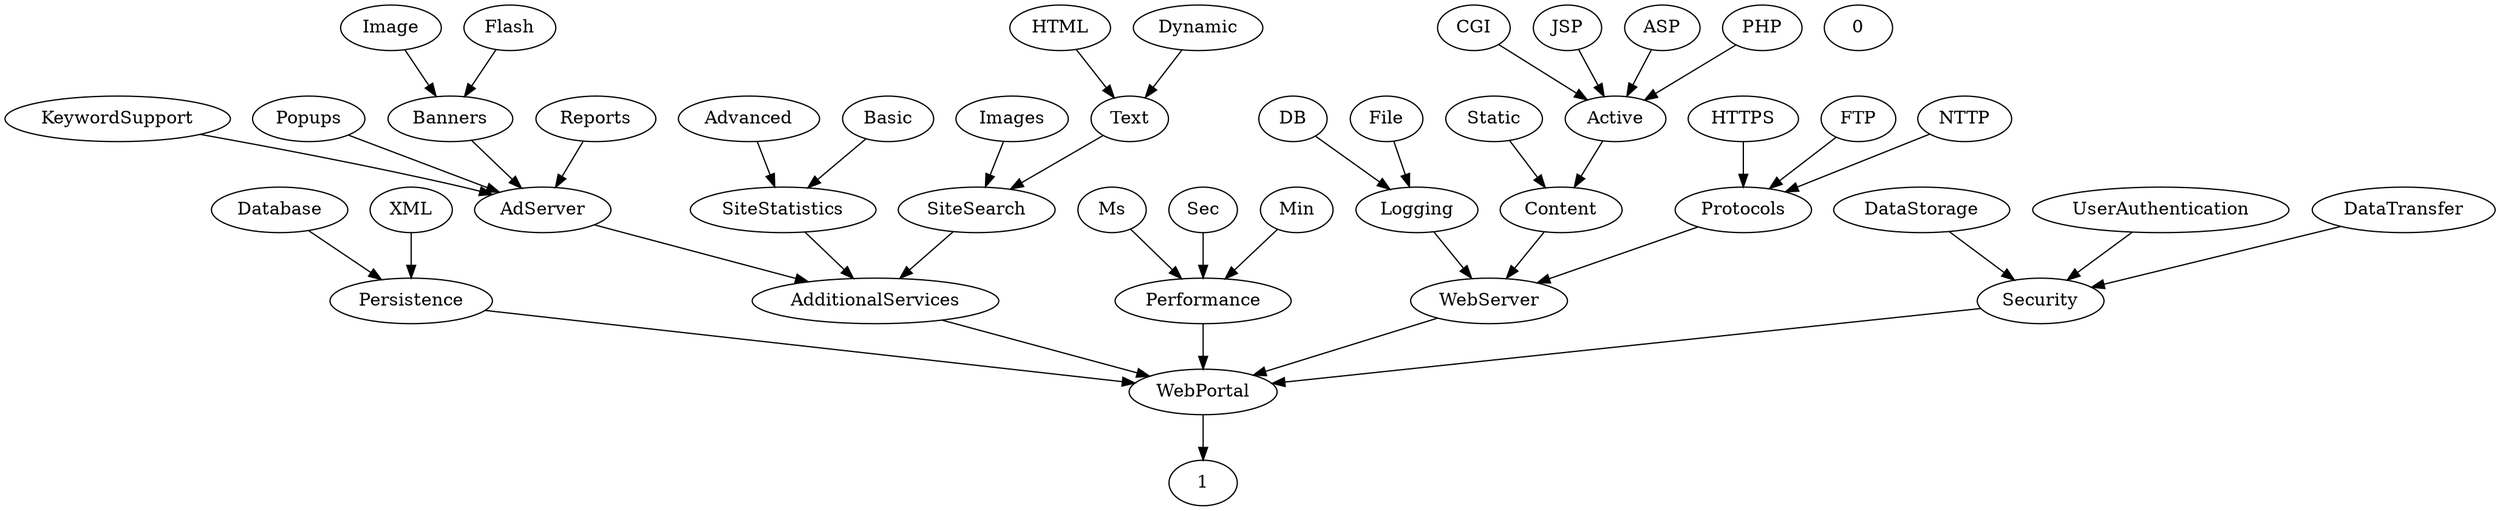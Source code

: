 digraph G {
  CGI;
  Sec;
  Database;
  KeywordSupport;
  Persistence;
  Image;
  JSP;
  HTTPS;
  DB;
  Popups;
  Basic;
  Content;
  Advanced;
  WebServer;
  UserAuthentication;
  ASP;
  0;
  HTML;
  FTP;
  1;
  AdditionalServices;
  Images;
  WebPortal;
  Flash;
  Protocols;
  Logging;
  Min;
  SiteSearch;
  Dynamic;
  DataTransfer;
  PHP;
  XML;
  Banners;
  Static;
  NTTP;
  AdServer;
  SiteStatistics;
  Performance;
  Reports;
  File;
  Active;
  Ms;
  Security;
  DataStorage;
  Text;
  Persistence -> WebPortal;
  DB -> Logging;
  Static -> Content;
  Banners -> AdServer;
  AdServer -> AdditionalServices;
  Content -> WebServer;
  Protocols -> WebServer;
  Sec -> Performance;
  Database -> Persistence;
  Min -> Performance;
  Reports -> AdServer;
  Security -> WebPortal;
  AdditionalServices -> WebPortal;
  File -> Logging;
  HTTPS -> Protocols;
  SiteStatistics -> AdditionalServices;
  XML -> Persistence;
  NTTP -> Protocols;
  Logging -> WebServer;
  HTML -> Text;
  WebServer -> WebPortal;
  ASP -> Active;
  Image -> Banners;
  FTP -> Protocols;
  SiteSearch -> AdditionalServices;
  CGI -> Active;
  PHP -> Active;
  Images -> SiteSearch;
  WebPortal -> 1;
  Performance -> WebPortal;
  Active -> Content;
  Advanced -> SiteStatistics;
  DataTransfer -> Security;
  JSP -> Active;
  Ms -> Performance;
  Basic -> SiteStatistics;
  Dynamic -> Text;
  Popups -> AdServer;
  Text -> SiteSearch;
  Flash -> Banners;
  UserAuthentication -> Security;
  DataStorage -> Security;
  KeywordSupport -> AdServer;
}
